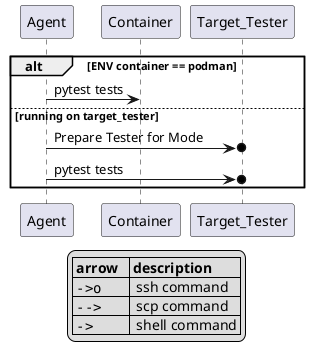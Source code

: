 @startuml execute_tests

    alt ENV container == podman
        Agent -> Container: pytest tests
    else running on target_tester
        Agent ->o Target_Tester : Prepare Tester for Mode
        Agent ->o Target_Tester : pytest tests
    end

legend
   |= arrow   |= description|
   | ""->o "" |  ssh command |
   | ""--> "" |  scp command |
   | ""->  "" |  shell command |
endlegend

@enduml